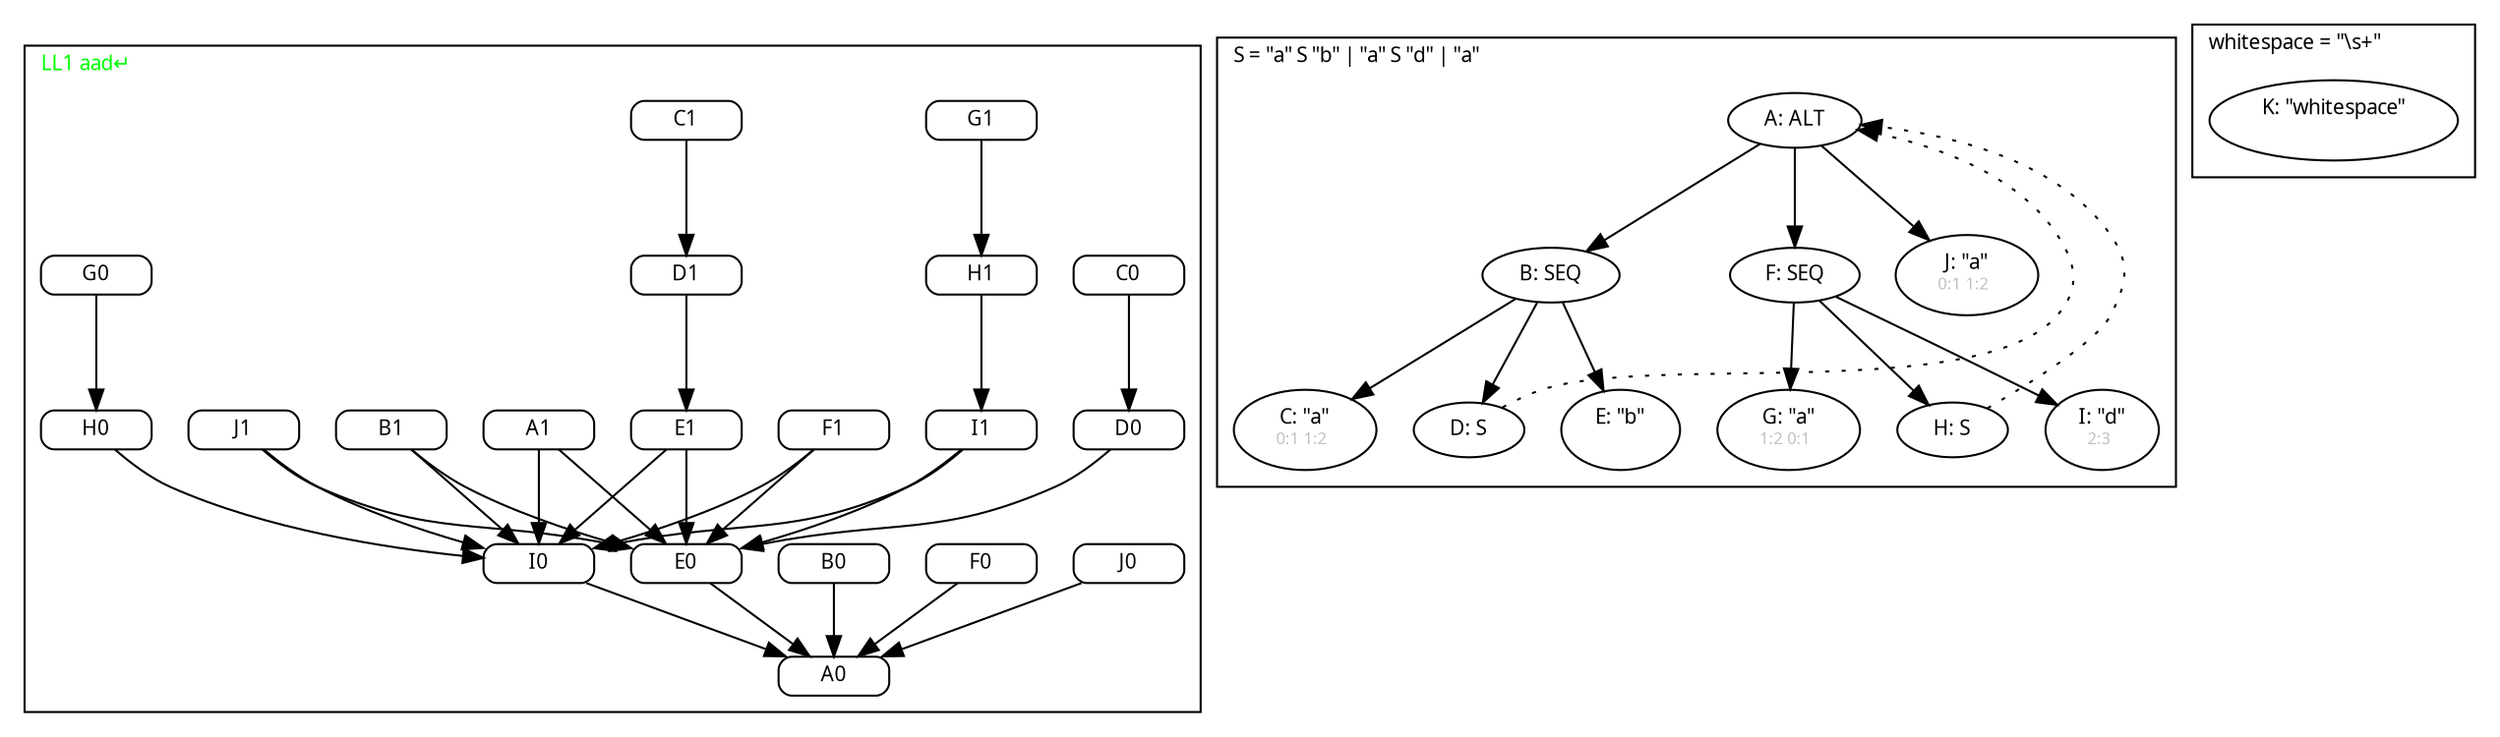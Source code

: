 digraph G {
  fontname = Menlo
  fontsize = 10
  node [fontname = Menlo, fontsize = 10]
  edge [fontname = Menlo, fontsize = 10]
  graph [ordering = out]
  subgraph GSS {
    cluster = true
    label = <LL1 aad↵> fontcolor = green
    labeljust = l
    node [shape = box, style = rounded, height = 0]
    "J1" -> "I0"
    "J1" -> "E0"
    "J0" -> "A0"
    "I1" -> "I0"
    "I1" -> "E0"
    "I0" -> "A0"
    "H1" -> "I1"
    "H0" -> "I0"
    "G1" -> "H1"
    "G0" -> "H0"
    "F1" -> "E0"
    "F1" -> "I0"
    "F0" -> "A0"
    "E1" -> "E0"
    "E1" -> "I0"
    "E0" -> "A0"
    "D1" -> "E1"
    "D0" -> "E0"
    "C1" -> "D1"
    "C0" -> "D0"
    "B1" -> "E0"
    "B1" -> "I0"
    "B0" -> "A0"
    "A1" -> "I0"
    "A1" -> "E0"
  }
  subgraph S {
    cluster = true
    label = <S = "a" S "b" | "a" S "d" | "a">
    labeljust = l
    node [shape = ellipse, height = 0]
    A [label = <A: ALT>]
    A -> B
    B [label = <B: SEQ>]
    B -> C
    C [label = <C: "a"<br/><font color="gray" point-size="8.0"> 0:1 1:2 </font> >]
    B -> D
    D [label = <D: S>]
    B -> E
    E [label = <E: "b"<br/><font color="gray" point-size="8.0">  </font> >]
    A -> F
    F [label = <F: SEQ>]
    F -> G
    G [label = <G: "a"<br/><font color="gray" point-size="8.0"> 1:2 0:1 </font> >]
    F -> H
    H [label = <H: S>]
    F -> I
    I [label = <I: "d"<br/><font color="gray" point-size="8.0"> 2:3 </font> >]
    A -> J
    J [label = <J: "a"<br/><font color="gray" point-size="8.0"> 0:1 1:2 </font> >]
  }
  subgraph whitespace {
    cluster = true
    label = <whitespace = "\s+">
    labeljust = l
    node [shape = ellipse, height = 0]
    K [label = <K: "whitespace"<br/><font color="gray" point-size="8.0">  </font> >]
  }
  D -> A [style = dotted, constraint = false]
  H -> A [style = dotted, constraint = false]
}